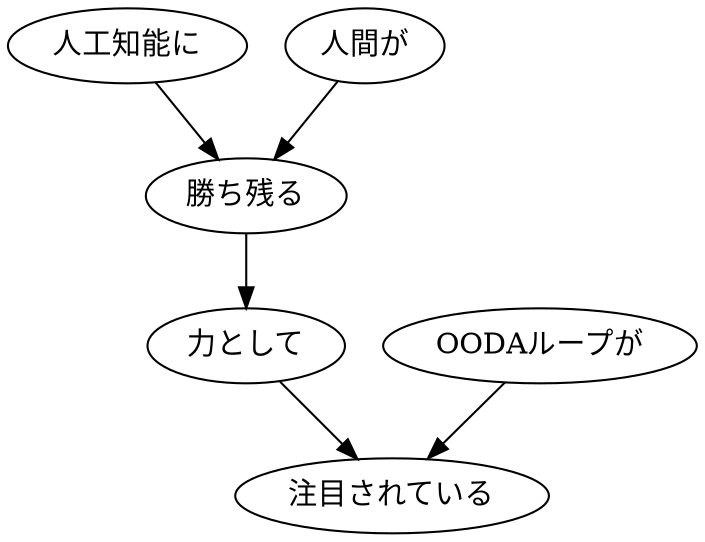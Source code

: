 // ans44
digraph {
	0 [label="人工知能に"]
	2 [label="勝ち残る"]
	0 -> 2
	1 [label="人間が"]
	2 [label="勝ち残る"]
	1 -> 2
	2 [label="勝ち残る"]
	3 [label="力として"]
	2 -> 3
	3 [label="力として"]
	5 [label="注目されている"]
	3 -> 5
	4 [label="OODAループが"]
	5 [label="注目されている"]
	4 -> 5
}
